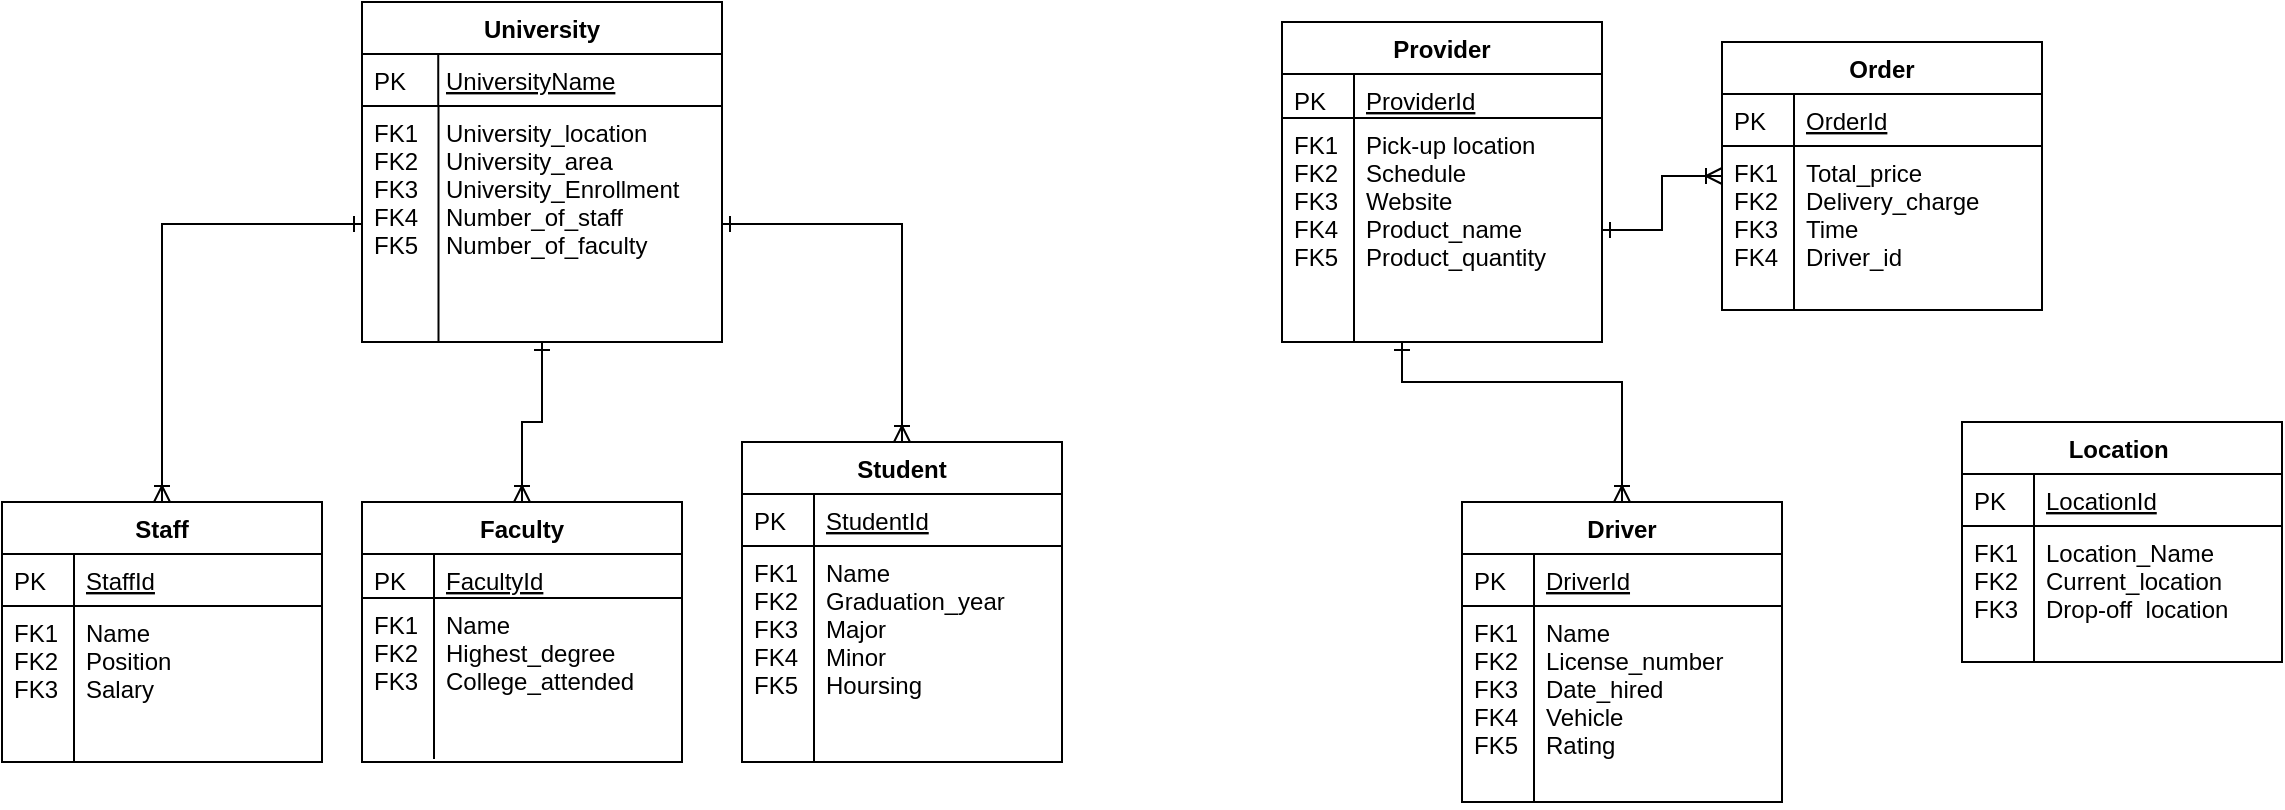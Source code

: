 <mxfile version="12.9.8" type="device"><diagram id="C5RBs43oDa-KdzZeNtuy" name="Page-1"><mxGraphModel dx="1038" dy="580" grid="1" gridSize="10" guides="1" tooltips="1" connect="1" arrows="1" fold="1" page="1" pageScale="1" pageWidth="690" pageHeight="980" math="0" shadow="0"><root><mxCell id="WIyWlLk6GJQsqaUBKTNV-0"/><mxCell id="WIyWlLk6GJQsqaUBKTNV-1" parent="WIyWlLk6GJQsqaUBKTNV-0"/><mxCell id="5U0oOlEkY6-aHqCCz0s4-48" style="edgeStyle=orthogonalEdgeStyle;rounded=0;orthogonalLoop=1;jettySize=auto;html=1;endArrow=ERoneToMany;endFill=0;startArrow=ERone;startFill=0;" parent="WIyWlLk6GJQsqaUBKTNV-1" target="5U0oOlEkY6-aHqCCz0s4-0" edge="1"><mxGeometry relative="1" as="geometry"><mxPoint x="400" y="320.0" as="sourcePoint"/><Array as="points"><mxPoint x="400" y="360"/><mxPoint x="390" y="360"/></Array></mxGeometry></mxCell><mxCell id="5U0oOlEkY6-aHqCCz0s4-47" style="edgeStyle=orthogonalEdgeStyle;rounded=0;orthogonalLoop=1;jettySize=auto;html=1;targetPerimeterSpacing=0;exitX=0;exitY=0.5;exitDx=0;exitDy=0;endArrow=ERoneToMany;endFill=0;startArrow=ERone;startFill=0;" parent="WIyWlLk6GJQsqaUBKTNV-1" source="5U0oOlEkY6-aHqCCz0s4-41" target="5U0oOlEkY6-aHqCCz0s4-8" edge="1"><mxGeometry relative="1" as="geometry"/></mxCell><mxCell id="5U0oOlEkY6-aHqCCz0s4-49" style="edgeStyle=orthogonalEdgeStyle;rounded=0;orthogonalLoop=1;jettySize=auto;html=1;exitX=1;exitY=0.5;exitDx=0;exitDy=0;endArrow=ERoneToMany;endFill=0;startArrow=ERone;startFill=0;" parent="WIyWlLk6GJQsqaUBKTNV-1" source="5U0oOlEkY6-aHqCCz0s4-41" target="5U0oOlEkY6-aHqCCz0s4-15" edge="1"><mxGeometry relative="1" as="geometry"/></mxCell><mxCell id="5U0oOlEkY6-aHqCCz0s4-50" style="edgeStyle=orthogonalEdgeStyle;rounded=0;orthogonalLoop=1;jettySize=auto;html=1;startArrow=ERone;startFill=0;endArrow=ERoneToMany;endFill=0;targetPerimeterSpacing=0;exitX=1;exitY=0.5;exitDx=0;exitDy=0;" parent="WIyWlLk6GJQsqaUBKTNV-1" source="5U0oOlEkY6-aHqCCz0s4-27" target="5U0oOlEkY6-aHqCCz0s4-29" edge="1"><mxGeometry relative="1" as="geometry"/></mxCell><mxCell id="5U0oOlEkY6-aHqCCz0s4-52" style="edgeStyle=orthogonalEdgeStyle;rounded=0;orthogonalLoop=1;jettySize=auto;html=1;startArrow=ERone;startFill=0;endArrow=ERoneToMany;endFill=0;targetPerimeterSpacing=0;" parent="WIyWlLk6GJQsqaUBKTNV-1" target="zkfFHV4jXpPFQw0GAbJ--64" edge="1"><mxGeometry relative="1" as="geometry"><mxPoint x="830" y="320.0" as="sourcePoint"/><Array as="points"><mxPoint x="830" y="340"/><mxPoint x="940" y="340"/></Array></mxGeometry></mxCell><mxCell id="5U0oOlEkY6-aHqCCz0s4-15" value="Student" style="swimlane;fontStyle=1;childLayout=stackLayout;horizontal=1;startSize=26;horizontalStack=0;resizeParent=1;resizeLast=0;collapsible=1;marginBottom=0;rounded=0;shadow=0;strokeWidth=1;" parent="WIyWlLk6GJQsqaUBKTNV-1" vertex="1"><mxGeometry x="500" y="370" width="160" height="160" as="geometry"><mxRectangle x="260" y="80" width="160" height="26" as="alternateBounds"/></mxGeometry></mxCell><mxCell id="5U0oOlEkY6-aHqCCz0s4-16" value="StudentId" style="shape=partialRectangle;top=0;left=0;right=0;bottom=1;align=left;verticalAlign=top;fillColor=none;spacingLeft=40;spacingRight=4;overflow=hidden;rotatable=0;points=[[0,0.5],[1,0.5]];portConstraint=eastwest;dropTarget=0;rounded=0;shadow=0;strokeWidth=1;fontStyle=4" parent="5U0oOlEkY6-aHqCCz0s4-15" vertex="1"><mxGeometry y="26" width="160" height="26" as="geometry"/></mxCell><mxCell id="5U0oOlEkY6-aHqCCz0s4-17" value="PK" style="shape=partialRectangle;top=0;left=0;bottom=0;fillColor=none;align=left;verticalAlign=top;spacingLeft=4;spacingRight=4;overflow=hidden;rotatable=0;points=[];portConstraint=eastwest;part=1;" parent="5U0oOlEkY6-aHqCCz0s4-16" vertex="1" connectable="0"><mxGeometry width="36" height="26" as="geometry"/></mxCell><mxCell id="5U0oOlEkY6-aHqCCz0s4-20" value="Name&#10;Graduation_year&#10;Major&#10;Minor&#10;Hoursing" style="shape=partialRectangle;top=0;left=0;right=0;bottom=0;align=left;verticalAlign=top;fillColor=none;spacingLeft=40;spacingRight=4;overflow=hidden;rotatable=0;points=[[0,0.5],[1,0.5]];portConstraint=eastwest;dropTarget=0;rounded=0;shadow=0;strokeWidth=1;" parent="5U0oOlEkY6-aHqCCz0s4-15" vertex="1"><mxGeometry y="52" width="160" height="108" as="geometry"/></mxCell><mxCell id="5U0oOlEkY6-aHqCCz0s4-21" value="FK1&#10;FK2&#10;FK3&#10;FK4&#10;FK5&#10;" style="shape=partialRectangle;top=0;left=0;bottom=0;fillColor=none;align=left;verticalAlign=top;spacingLeft=4;spacingRight=4;overflow=hidden;rotatable=0;points=[];portConstraint=eastwest;part=1;" parent="5U0oOlEkY6-aHqCCz0s4-20" vertex="1" connectable="0"><mxGeometry width="36" height="108" as="geometry"/></mxCell><mxCell id="5U0oOlEkY6-aHqCCz0s4-36" value="University" style="swimlane;fontStyle=1;childLayout=stackLayout;horizontal=1;startSize=26;horizontalStack=0;resizeParent=1;resizeLast=0;collapsible=1;marginBottom=0;rounded=0;shadow=0;strokeWidth=1;" parent="WIyWlLk6GJQsqaUBKTNV-1" vertex="1"><mxGeometry x="310" y="150" width="180" height="170" as="geometry"><mxRectangle x="260" y="80" width="160" height="26" as="alternateBounds"/></mxGeometry></mxCell><mxCell id="5U0oOlEkY6-aHqCCz0s4-37" value="UniversityName" style="shape=partialRectangle;top=0;left=0;right=0;bottom=1;align=left;verticalAlign=top;fillColor=none;spacingLeft=40;spacingRight=4;overflow=hidden;rotatable=0;points=[[0,0.5],[1,0.5]];portConstraint=eastwest;dropTarget=0;rounded=0;shadow=0;strokeWidth=1;fontStyle=4" parent="5U0oOlEkY6-aHqCCz0s4-36" vertex="1"><mxGeometry y="26" width="180" height="26" as="geometry"/></mxCell><mxCell id="5U0oOlEkY6-aHqCCz0s4-38" value="PK" style="shape=partialRectangle;top=0;left=0;bottom=0;fillColor=none;align=left;verticalAlign=top;spacingLeft=4;spacingRight=4;overflow=hidden;rotatable=0;points=[];portConstraint=eastwest;part=1;" parent="5U0oOlEkY6-aHqCCz0s4-37" vertex="1" connectable="0"><mxGeometry width="38.118" height="26" as="geometry"/></mxCell><mxCell id="5U0oOlEkY6-aHqCCz0s4-41" value="University_location &#10;University_area&#10;University_Enrollment &#10;Number_of_staff&#10;Number_of_faculty&#10;&#10;" style="shape=partialRectangle;top=0;left=0;right=0;bottom=0;align=left;verticalAlign=top;fillColor=none;spacingLeft=40;spacingRight=4;overflow=hidden;rotatable=0;points=[[0,0.5],[1,0.5]];portConstraint=eastwest;dropTarget=0;rounded=0;shadow=0;strokeWidth=1;" parent="5U0oOlEkY6-aHqCCz0s4-36" vertex="1"><mxGeometry y="52" width="180" height="118" as="geometry"/></mxCell><mxCell id="5U0oOlEkY6-aHqCCz0s4-42" value="FK1&#10;FK2&#10;FK3&#10;FK4&#10;FK5" style="shape=partialRectangle;top=0;left=0;bottom=0;fillColor=none;align=left;verticalAlign=top;spacingLeft=4;spacingRight=4;overflow=hidden;rotatable=0;points=[];portConstraint=eastwest;part=1;" parent="5U0oOlEkY6-aHqCCz0s4-41" vertex="1" connectable="0"><mxGeometry width="38.25" height="118" as="geometry"/></mxCell><mxCell id="5U0oOlEkY6-aHqCCz0s4-0" value="Faculty" style="swimlane;fontStyle=1;childLayout=stackLayout;horizontal=1;startSize=26;horizontalStack=0;resizeParent=1;resizeLast=0;collapsible=1;marginBottom=0;rounded=0;shadow=0;strokeWidth=1;" parent="WIyWlLk6GJQsqaUBKTNV-1" vertex="1"><mxGeometry x="310" y="400" width="160" height="130" as="geometry"><mxRectangle x="260" y="80" width="160" height="26" as="alternateBounds"/></mxGeometry></mxCell><mxCell id="5U0oOlEkY6-aHqCCz0s4-1" value="FacultyId" style="shape=partialRectangle;top=0;left=0;right=0;bottom=1;align=left;verticalAlign=top;fillColor=none;spacingLeft=40;spacingRight=4;overflow=hidden;rotatable=0;points=[[0,0.5],[1,0.5]];portConstraint=eastwest;dropTarget=0;rounded=0;shadow=0;strokeWidth=1;fontStyle=4" parent="5U0oOlEkY6-aHqCCz0s4-0" vertex="1"><mxGeometry y="26" width="160" height="22" as="geometry"/></mxCell><mxCell id="5U0oOlEkY6-aHqCCz0s4-2" value="PK" style="shape=partialRectangle;top=0;left=0;bottom=0;fillColor=none;align=left;verticalAlign=top;spacingLeft=4;spacingRight=4;overflow=hidden;rotatable=0;points=[];portConstraint=eastwest;part=1;" parent="5U0oOlEkY6-aHqCCz0s4-1" vertex="1" connectable="0"><mxGeometry width="36" height="22" as="geometry"/></mxCell><mxCell id="5U0oOlEkY6-aHqCCz0s4-5" value="Name&#10;Highest_degree&#10;College_attended" style="shape=partialRectangle;top=0;left=0;right=0;bottom=0;align=left;verticalAlign=top;fillColor=none;spacingLeft=40;spacingRight=4;overflow=hidden;rotatable=0;points=[[0,0.5],[1,0.5]];portConstraint=eastwest;dropTarget=0;rounded=0;shadow=0;strokeWidth=1;" parent="5U0oOlEkY6-aHqCCz0s4-0" vertex="1"><mxGeometry y="48" width="160" height="80" as="geometry"/></mxCell><mxCell id="5U0oOlEkY6-aHqCCz0s4-6" value="FK1&#10;FK2&#10;FK3" style="shape=partialRectangle;top=0;left=0;bottom=0;fillColor=none;align=left;verticalAlign=top;spacingLeft=4;spacingRight=4;overflow=hidden;rotatable=0;points=[];portConstraint=eastwest;part=1;" parent="5U0oOlEkY6-aHqCCz0s4-5" vertex="1" connectable="0"><mxGeometry width="36" height="80" as="geometry"/></mxCell><mxCell id="5U0oOlEkY6-aHqCCz0s4-8" value="Staff" style="swimlane;fontStyle=1;childLayout=stackLayout;horizontal=1;startSize=26;horizontalStack=0;resizeParent=1;resizeLast=0;collapsible=1;marginBottom=0;rounded=0;shadow=0;strokeWidth=1;" parent="WIyWlLk6GJQsqaUBKTNV-1" vertex="1"><mxGeometry x="130" y="400" width="160" height="130" as="geometry"><mxRectangle x="260" y="80" width="160" height="26" as="alternateBounds"/></mxGeometry></mxCell><mxCell id="5U0oOlEkY6-aHqCCz0s4-9" value="StaffId" style="shape=partialRectangle;top=0;left=0;right=0;bottom=1;align=left;verticalAlign=top;fillColor=none;spacingLeft=40;spacingRight=4;overflow=hidden;rotatable=0;points=[[0,0.5],[1,0.5]];portConstraint=eastwest;dropTarget=0;rounded=0;shadow=0;strokeWidth=1;fontStyle=4" parent="5U0oOlEkY6-aHqCCz0s4-8" vertex="1"><mxGeometry y="26" width="160" height="26" as="geometry"/></mxCell><mxCell id="5U0oOlEkY6-aHqCCz0s4-10" value="PK" style="shape=partialRectangle;top=0;left=0;bottom=0;fillColor=none;align=left;verticalAlign=top;spacingLeft=4;spacingRight=4;overflow=hidden;rotatable=0;points=[];portConstraint=eastwest;part=1;" parent="5U0oOlEkY6-aHqCCz0s4-9" vertex="1" connectable="0"><mxGeometry width="36" height="26" as="geometry"/></mxCell><mxCell id="5U0oOlEkY6-aHqCCz0s4-13" value="Name&#10;Position&#10;Salary &#10; &#10;" style="shape=partialRectangle;top=0;left=0;right=0;bottom=0;align=left;verticalAlign=top;fillColor=none;spacingLeft=40;spacingRight=4;overflow=hidden;rotatable=0;points=[[0,0.5],[1,0.5]];portConstraint=eastwest;dropTarget=0;rounded=0;shadow=0;strokeWidth=1;" parent="5U0oOlEkY6-aHqCCz0s4-8" vertex="1"><mxGeometry y="52" width="160" height="78" as="geometry"/></mxCell><mxCell id="5U0oOlEkY6-aHqCCz0s4-14" value="FK1&#10;FK2&#10;FK3" style="shape=partialRectangle;top=0;left=0;bottom=0;fillColor=none;align=left;verticalAlign=top;spacingLeft=4;spacingRight=4;overflow=hidden;rotatable=0;points=[];portConstraint=eastwest;part=1;" parent="5U0oOlEkY6-aHqCCz0s4-13" vertex="1" connectable="0"><mxGeometry width="36" height="78" as="geometry"/></mxCell><mxCell id="5U0oOlEkY6-aHqCCz0s4-22" value="Provider" style="swimlane;fontStyle=1;childLayout=stackLayout;horizontal=1;startSize=26;horizontalStack=0;resizeParent=1;resizeLast=0;collapsible=1;marginBottom=0;rounded=0;shadow=0;strokeWidth=1;" parent="WIyWlLk6GJQsqaUBKTNV-1" vertex="1"><mxGeometry x="770" y="160" width="160" height="160" as="geometry"><mxRectangle x="260" y="80" width="160" height="26" as="alternateBounds"/></mxGeometry></mxCell><mxCell id="5U0oOlEkY6-aHqCCz0s4-23" value="ProviderId" style="shape=partialRectangle;top=0;left=0;right=0;bottom=1;align=left;verticalAlign=top;fillColor=none;spacingLeft=40;spacingRight=4;overflow=hidden;rotatable=0;points=[[0,0.5],[1,0.5]];portConstraint=eastwest;dropTarget=0;rounded=0;shadow=0;strokeWidth=1;fontStyle=4" parent="5U0oOlEkY6-aHqCCz0s4-22" vertex="1"><mxGeometry y="26" width="160" height="22" as="geometry"/></mxCell><mxCell id="5U0oOlEkY6-aHqCCz0s4-24" value="PK" style="shape=partialRectangle;top=0;left=0;bottom=0;fillColor=none;align=left;verticalAlign=top;spacingLeft=4;spacingRight=4;overflow=hidden;rotatable=0;points=[];portConstraint=eastwest;part=1;" parent="5U0oOlEkY6-aHqCCz0s4-23" vertex="1" connectable="0"><mxGeometry width="36" height="22" as="geometry"/></mxCell><mxCell id="5U0oOlEkY6-aHqCCz0s4-27" value="Pick-up location &#10;Schedule&#10;Website&#10;Product_name&#10;Product_quantity " style="shape=partialRectangle;top=0;left=0;right=0;bottom=0;align=left;verticalAlign=top;fillColor=none;spacingLeft=40;spacingRight=4;overflow=hidden;rotatable=0;points=[[0,0.5],[1,0.5]];portConstraint=eastwest;dropTarget=0;rounded=0;shadow=0;strokeWidth=1;" parent="5U0oOlEkY6-aHqCCz0s4-22" vertex="1"><mxGeometry y="48" width="160" height="112" as="geometry"/></mxCell><mxCell id="5U0oOlEkY6-aHqCCz0s4-28" value="FK1&#10;FK2&#10;FK3&#10;FK4&#10;FK5" style="shape=partialRectangle;top=0;left=0;bottom=0;fillColor=none;align=left;verticalAlign=top;spacingLeft=4;spacingRight=4;overflow=hidden;rotatable=0;points=[];portConstraint=eastwest;part=1;" parent="5U0oOlEkY6-aHqCCz0s4-27" vertex="1" connectable="0"><mxGeometry width="36" height="112.0" as="geometry"/></mxCell><mxCell id="5U0oOlEkY6-aHqCCz0s4-29" value="Order" style="swimlane;fontStyle=1;childLayout=stackLayout;horizontal=1;startSize=26;horizontalStack=0;resizeParent=1;resizeLast=0;collapsible=1;marginBottom=0;rounded=0;shadow=0;strokeWidth=1;" parent="WIyWlLk6GJQsqaUBKTNV-1" vertex="1"><mxGeometry x="990" y="170" width="160" height="134" as="geometry"><mxRectangle x="260" y="80" width="160" height="26" as="alternateBounds"/></mxGeometry></mxCell><mxCell id="5U0oOlEkY6-aHqCCz0s4-30" value="OrderId" style="shape=partialRectangle;top=0;left=0;right=0;bottom=1;align=left;verticalAlign=top;fillColor=none;spacingLeft=40;spacingRight=4;overflow=hidden;rotatable=0;points=[[0,0.5],[1,0.5]];portConstraint=eastwest;dropTarget=0;rounded=0;shadow=0;strokeWidth=1;fontStyle=4" parent="5U0oOlEkY6-aHqCCz0s4-29" vertex="1"><mxGeometry y="26" width="160" height="26" as="geometry"/></mxCell><mxCell id="5U0oOlEkY6-aHqCCz0s4-31" value="PK" style="shape=partialRectangle;top=0;left=0;bottom=0;fillColor=none;align=left;verticalAlign=top;spacingLeft=4;spacingRight=4;overflow=hidden;rotatable=0;points=[];portConstraint=eastwest;part=1;" parent="5U0oOlEkY6-aHqCCz0s4-30" vertex="1" connectable="0"><mxGeometry width="36" height="26" as="geometry"/></mxCell><mxCell id="5U0oOlEkY6-aHqCCz0s4-34" value="Total_price&#10;Delivery_charge&#10;Time&#10;Driver_id" style="shape=partialRectangle;top=0;left=0;right=0;bottom=0;align=left;verticalAlign=top;fillColor=none;spacingLeft=40;spacingRight=4;overflow=hidden;rotatable=0;points=[[0,0.5],[1,0.5]];portConstraint=eastwest;dropTarget=0;rounded=0;shadow=0;strokeWidth=1;" parent="5U0oOlEkY6-aHqCCz0s4-29" vertex="1"><mxGeometry y="52" width="160" height="82" as="geometry"/></mxCell><mxCell id="5U0oOlEkY6-aHqCCz0s4-35" value="FK1&#10;FK2&#10;FK3&#10;FK4" style="shape=partialRectangle;top=0;left=0;bottom=0;fillColor=none;align=left;verticalAlign=top;spacingLeft=4;spacingRight=4;overflow=hidden;rotatable=0;points=[];portConstraint=eastwest;part=1;" parent="5U0oOlEkY6-aHqCCz0s4-34" vertex="1" connectable="0"><mxGeometry width="36" height="82" as="geometry"/></mxCell><mxCell id="zkfFHV4jXpPFQw0GAbJ--64" value="Driver" style="swimlane;fontStyle=1;childLayout=stackLayout;horizontal=1;startSize=26;horizontalStack=0;resizeParent=1;resizeLast=0;collapsible=1;marginBottom=0;rounded=0;shadow=0;strokeWidth=1;" parent="WIyWlLk6GJQsqaUBKTNV-1" vertex="1"><mxGeometry x="860" y="400" width="160" height="150" as="geometry"><mxRectangle x="260" y="270" width="160" height="26" as="alternateBounds"/></mxGeometry></mxCell><mxCell id="zkfFHV4jXpPFQw0GAbJ--65" value="DriverId" style="shape=partialRectangle;top=0;left=0;right=0;bottom=1;align=left;verticalAlign=top;fillColor=none;spacingLeft=40;spacingRight=4;overflow=hidden;rotatable=0;points=[[0,0.5],[1,0.5]];portConstraint=eastwest;dropTarget=0;rounded=0;shadow=0;strokeWidth=1;fontStyle=4" parent="zkfFHV4jXpPFQw0GAbJ--64" vertex="1"><mxGeometry y="26" width="160" height="26" as="geometry"/></mxCell><mxCell id="zkfFHV4jXpPFQw0GAbJ--66" value="PK" style="shape=partialRectangle;top=0;left=0;bottom=0;fillColor=none;align=left;verticalAlign=top;spacingLeft=4;spacingRight=4;overflow=hidden;rotatable=0;points=[];portConstraint=eastwest;part=1;" parent="zkfFHV4jXpPFQw0GAbJ--65" vertex="1" connectable="0"><mxGeometry width="36" height="26" as="geometry"/></mxCell><mxCell id="zkfFHV4jXpPFQw0GAbJ--69" value="Name&#10;License_number&#10;Date_hired&#10;Vehicle&#10;Rating&#10;&#10;&#10;" style="shape=partialRectangle;top=0;left=0;right=0;bottom=0;align=left;verticalAlign=top;fillColor=none;spacingLeft=40;spacingRight=4;overflow=hidden;rotatable=0;points=[[0,0.5],[1,0.5]];portConstraint=eastwest;dropTarget=0;rounded=0;shadow=0;strokeWidth=1;" parent="zkfFHV4jXpPFQw0GAbJ--64" vertex="1"><mxGeometry y="52" width="160" height="98" as="geometry"/></mxCell><mxCell id="zkfFHV4jXpPFQw0GAbJ--70" value="FK1&#10;FK2&#10;FK3&#10;FK4&#10;FK5" style="shape=partialRectangle;top=0;left=0;bottom=0;fillColor=none;align=left;verticalAlign=top;spacingLeft=4;spacingRight=4;overflow=hidden;rotatable=0;points=[];portConstraint=eastwest;part=1;" parent="zkfFHV4jXpPFQw0GAbJ--69" vertex="1" connectable="0"><mxGeometry width="36" height="98" as="geometry"/></mxCell><mxCell id="zkfFHV4jXpPFQw0GAbJ--56" value="Location " style="swimlane;fontStyle=1;childLayout=stackLayout;horizontal=1;startSize=26;horizontalStack=0;resizeParent=1;resizeLast=0;collapsible=1;marginBottom=0;rounded=0;shadow=0;strokeWidth=1;" parent="WIyWlLk6GJQsqaUBKTNV-1" vertex="1"><mxGeometry x="1110" y="360" width="160" height="120" as="geometry"><mxRectangle x="260" y="80" width="160" height="26" as="alternateBounds"/></mxGeometry></mxCell><mxCell id="zkfFHV4jXpPFQw0GAbJ--57" value="LocationId" style="shape=partialRectangle;top=0;left=0;right=0;bottom=1;align=left;verticalAlign=top;fillColor=none;spacingLeft=40;spacingRight=4;overflow=hidden;rotatable=0;points=[[0,0.5],[1,0.5]];portConstraint=eastwest;dropTarget=0;rounded=0;shadow=0;strokeWidth=1;fontStyle=4" parent="zkfFHV4jXpPFQw0GAbJ--56" vertex="1"><mxGeometry y="26" width="160" height="26" as="geometry"/></mxCell><mxCell id="zkfFHV4jXpPFQw0GAbJ--58" value="PK" style="shape=partialRectangle;top=0;left=0;bottom=0;fillColor=none;align=left;verticalAlign=top;spacingLeft=4;spacingRight=4;overflow=hidden;rotatable=0;points=[];portConstraint=eastwest;part=1;" parent="zkfFHV4jXpPFQw0GAbJ--57" vertex="1" connectable="0"><mxGeometry width="36" height="26" as="geometry"/></mxCell><mxCell id="zkfFHV4jXpPFQw0GAbJ--61" value="Location_Name&#10;Current_location&#10;Drop-off  location &#10;" style="shape=partialRectangle;top=0;left=0;right=0;bottom=0;align=left;verticalAlign=top;fillColor=none;spacingLeft=40;spacingRight=4;overflow=hidden;rotatable=0;points=[[0,0.5],[1,0.5]];portConstraint=eastwest;dropTarget=0;rounded=0;shadow=0;strokeWidth=1;" parent="zkfFHV4jXpPFQw0GAbJ--56" vertex="1"><mxGeometry y="52" width="160" height="68" as="geometry"/></mxCell><mxCell id="zkfFHV4jXpPFQw0GAbJ--62" value="FK1&#10;FK2&#10;FK3" style="shape=partialRectangle;top=0;left=0;bottom=0;fillColor=none;align=left;verticalAlign=top;spacingLeft=4;spacingRight=4;overflow=hidden;rotatable=0;points=[];portConstraint=eastwest;part=1;" parent="zkfFHV4jXpPFQw0GAbJ--61" vertex="1" connectable="0"><mxGeometry width="36" height="68" as="geometry"/></mxCell></root></mxGraphModel></diagram></mxfile>